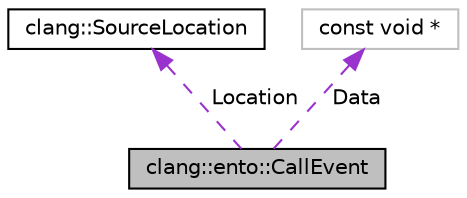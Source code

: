 digraph "clang::ento::CallEvent"
{
 // LATEX_PDF_SIZE
  bgcolor="transparent";
  edge [fontname="Helvetica",fontsize="10",labelfontname="Helvetica",labelfontsize="10"];
  node [fontname="Helvetica",fontsize="10",shape=record];
  Node1 [label="clang::ento::CallEvent",height=0.2,width=0.4,color="black", fillcolor="grey75", style="filled", fontcolor="black",tooltip="Represents an abstract call to a function or method along a particular path."];
  Node2 -> Node1 [dir="back",color="darkorchid3",fontsize="10",style="dashed",label=" Location" ,fontname="Helvetica"];
  Node2 [label="clang::SourceLocation",height=0.2,width=0.4,color="black",URL="$classclang_1_1SourceLocation.html",tooltip="Encodes a location in the source."];
  Node3 -> Node1 [dir="back",color="darkorchid3",fontsize="10",style="dashed",label=" Data" ,fontname="Helvetica"];
  Node3 [label="const void *",height=0.2,width=0.4,color="grey75",tooltip=" "];
}

